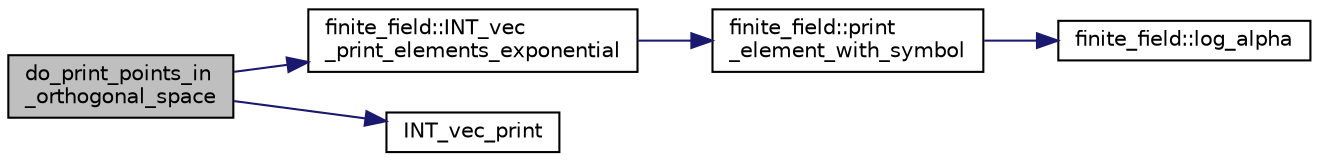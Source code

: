 digraph "do_print_points_in_orthogonal_space"
{
  edge [fontname="Helvetica",fontsize="10",labelfontname="Helvetica",labelfontsize="10"];
  node [fontname="Helvetica",fontsize="10",shape=record];
  rankdir="LR";
  Node4617 [label="do_print_points_in\l_orthogonal_space",height=0.2,width=0.4,color="black", fillcolor="grey75", style="filled", fontcolor="black"];
  Node4617 -> Node4618 [color="midnightblue",fontsize="10",style="solid",fontname="Helvetica"];
  Node4618 [label="finite_field::INT_vec\l_print_elements_exponential",height=0.2,width=0.4,color="black", fillcolor="white", style="filled",URL="$df/d5a/classfinite__field.html#acbb6173b937e7edb422259f615909405"];
  Node4618 -> Node4619 [color="midnightblue",fontsize="10",style="solid",fontname="Helvetica"];
  Node4619 [label="finite_field::print\l_element_with_symbol",height=0.2,width=0.4,color="black", fillcolor="white", style="filled",URL="$df/d5a/classfinite__field.html#aa0180c961aa4a0a8934cb4dc82e38a4d"];
  Node4619 -> Node4620 [color="midnightblue",fontsize="10",style="solid",fontname="Helvetica"];
  Node4620 [label="finite_field::log_alpha",height=0.2,width=0.4,color="black", fillcolor="white", style="filled",URL="$df/d5a/classfinite__field.html#a446a83ae0d281ddf44215626f0097305"];
  Node4617 -> Node4621 [color="midnightblue",fontsize="10",style="solid",fontname="Helvetica"];
  Node4621 [label="INT_vec_print",height=0.2,width=0.4,color="black", fillcolor="white", style="filled",URL="$df/dbf/sajeeb_8_c.html#a79a5901af0b47dd0d694109543c027fe"];
}
